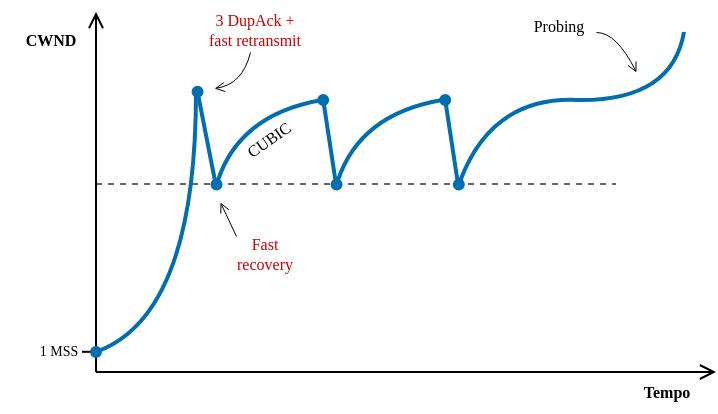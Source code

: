 <mxfile version="20.2.3" type="device"><diagram id="AzqDClET7dcJzGsHR13M" name="Page-1"><mxGraphModel dx="595" dy="307" grid="1" gridSize="10" guides="1" tooltips="1" connect="1" arrows="1" fold="1" page="1" pageScale="1" pageWidth="827" pageHeight="1169" math="0" shadow="0"><root><mxCell id="0"/><mxCell id="1" parent="0"/><mxCell id="4LlHewgeZpNHde9opoDH-48" value="" style="endArrow=none;dashed=1;html=1;strokeWidth=1;rounded=0;shadow=0;fontFamily=Bahnschrift;fontSize=8;fontColor=#000000;startSize=0;endSize=6;sourcePerimeterSpacing=0;jumpSize=6;strokeColor=#000000;opacity=60;" edge="1" parent="1"><mxGeometry width="50" height="50" relative="1" as="geometry"><mxPoint x="240" y="186" as="sourcePoint"/><mxPoint x="500" y="186" as="targetPoint"/></mxGeometry></mxCell><mxCell id="uaC6J0QnaKZKQnQRaUaz-74" value="" style="endArrow=open;html=1;rounded=0;fontFamily=Bahnschrift;fontSize=8;fontColor=#000000;startSize=14;endSize=6;strokeColor=#000000;curved=1;strokeWidth=1;endFill=0;" parent="1" edge="1"><mxGeometry width="50" height="50" relative="1" as="geometry"><mxPoint x="240" y="280" as="sourcePoint"/><mxPoint x="240" y="100" as="targetPoint"/></mxGeometry></mxCell><mxCell id="uaC6J0QnaKZKQnQRaUaz-75" value="" style="endArrow=open;html=1;rounded=0;fontFamily=Bahnschrift;fontSize=8;fontColor=#000000;startSize=14;endSize=6;strokeColor=#000000;curved=1;strokeWidth=1;endFill=0;" parent="1" edge="1"><mxGeometry width="50" height="50" relative="1" as="geometry"><mxPoint x="240" y="280" as="sourcePoint"/><mxPoint x="550" y="280" as="targetPoint"/></mxGeometry></mxCell><mxCell id="uaC6J0QnaKZKQnQRaUaz-82" value="1 MSS" style="text;html=1;align=center;verticalAlign=middle;resizable=0;points=[];autosize=1;strokeColor=none;fillColor=none;fontSize=7;fontFamily=Bahnschrift;fontColor=#000000;" parent="1" vertex="1"><mxGeometry x="201" y="260" width="40" height="20" as="geometry"/></mxCell><mxCell id="uaC6J0QnaKZKQnQRaUaz-84" value="" style="endArrow=none;html=1;rounded=0;shadow=0;fontFamily=Bahnschrift;fontSize=8;fontColor=#000000;startSize=0;endSize=6;sourcePerimeterSpacing=0;strokeColor=#000000;strokeWidth=1;jumpSize=6;" parent="1" edge="1"><mxGeometry width="50" height="50" relative="1" as="geometry"><mxPoint x="233" y="269.9" as="sourcePoint"/><mxPoint x="240" y="269.9" as="targetPoint"/></mxGeometry></mxCell><mxCell id="uaC6J0QnaKZKQnQRaUaz-85" value="CWND" style="text;html=1;align=center;verticalAlign=middle;resizable=0;points=[];autosize=1;strokeColor=none;fillColor=none;fontSize=8;fontFamily=Bahnschrift;fontColor=#000000;fontStyle=1" parent="1" vertex="1"><mxGeometry x="192" y="104" width="50" height="20" as="geometry"/></mxCell><mxCell id="uaC6J0QnaKZKQnQRaUaz-86" value="Tempo" style="text;html=1;align=center;verticalAlign=middle;resizable=0;points=[];autosize=1;strokeColor=none;fillColor=none;fontSize=8;fontFamily=Bahnschrift;fontColor=#000000;fontStyle=1" parent="1" vertex="1"><mxGeometry x="500" y="280" width="50" height="20" as="geometry"/></mxCell><mxCell id="uaC6J0QnaKZKQnQRaUaz-76" value="" style="endArrow=none;html=1;rounded=0;fontFamily=Bahnschrift;fontSize=8;fontColor=#000000;startSize=4;endSize=14;strokeColor=#006EAF;strokeWidth=2;curved=1;fillColor=#1ba1e2;startArrow=oval;startFill=1;" parent="1" edge="1"><mxGeometry width="50" height="50" relative="1" as="geometry"><mxPoint x="240" y="270" as="sourcePoint"/><mxPoint x="290" y="140" as="targetPoint"/><Array as="points"><mxPoint x="290" y="250"/></Array></mxGeometry></mxCell><mxCell id="uaC6J0QnaKZKQnQRaUaz-77" value="" style="endArrow=none;html=1;fontFamily=Bahnschrift;fontSize=8;fontColor=#000000;startSize=0;endSize=14;strokeColor=#006EAF;strokeWidth=2;fillColor=#1ba1e2;jumpSize=6;shadow=0;sourcePerimeterSpacing=0;startArrow=circle;startFill=1;curved=1;" parent="1" edge="1"><mxGeometry width="50" height="50" relative="1" as="geometry"><mxPoint x="299" y="190" as="sourcePoint"/><mxPoint x="353" y="144" as="targetPoint"/><Array as="points"><mxPoint x="312" y="151"/></Array></mxGeometry></mxCell><mxCell id="4LlHewgeZpNHde9opoDH-32" value="" style="endArrow=none;html=1;fontFamily=Bahnschrift;fontSize=6;fontColor=#CC0000;curved=1;sketch=0;endFill=0;shadow=0;endSize=4;strokeColor=default;strokeWidth=0.5;startSize=4;startArrow=open;startFill=0;" edge="1" parent="1"><mxGeometry width="50" height="50" relative="1" as="geometry"><mxPoint x="510" y="130" as="sourcePoint"/><mxPoint x="490" y="110" as="targetPoint"/><Array as="points"><mxPoint x="500" y="110"/></Array></mxGeometry></mxCell><mxCell id="4LlHewgeZpNHde9opoDH-36" value="" style="endArrow=none;html=1;fontFamily=Bahnschrift;fontSize=6;fontColor=#CC0000;sketch=0;endFill=0;shadow=0;endSize=4;strokeColor=default;strokeWidth=0.5;startSize=4;startArrow=open;startFill=0;rounded=0;" edge="1" parent="1"><mxGeometry width="50" height="50" relative="1" as="geometry"><mxPoint x="302" y="195" as="sourcePoint"/><mxPoint x="310" y="212" as="targetPoint"/><Array as="points"/></mxGeometry></mxCell><mxCell id="4LlHewgeZpNHde9opoDH-40" value="" style="endArrow=none;html=1;fontFamily=Bahnschrift;fontSize=8;fontColor=#000000;startSize=0;endSize=14;strokeColor=#006EAF;strokeWidth=2;fillColor=#1ba1e2;rounded=0;jumpSize=6;shadow=0;sourcePerimeterSpacing=0;startArrow=circle;startFill=1;" edge="1" parent="1"><mxGeometry width="50" height="50" relative="1" as="geometry"><mxPoint x="290" y="136" as="sourcePoint"/><mxPoint x="300" y="187" as="targetPoint"/></mxGeometry></mxCell><mxCell id="4LlHewgeZpNHde9opoDH-41" value="" style="endArrow=none;html=1;fontFamily=Bahnschrift;fontSize=8;fontColor=#000000;startSize=0;endSize=14;strokeColor=#006EAF;strokeWidth=2;fillColor=#1ba1e2;rounded=0;jumpSize=6;shadow=0;sourcePerimeterSpacing=0;startArrow=circle;startFill=1;" edge="1" parent="1"><mxGeometry width="50" height="50" relative="1" as="geometry"><mxPoint x="353" y="140" as="sourcePoint"/><mxPoint x="360" y="186" as="targetPoint"/></mxGeometry></mxCell><mxCell id="4LlHewgeZpNHde9opoDH-42" value="" style="endArrow=none;html=1;fontFamily=Bahnschrift;fontSize=8;fontColor=#000000;startSize=0;endSize=14;strokeColor=#006EAF;strokeWidth=2;fillColor=#1ba1e2;jumpSize=6;shadow=0;sourcePerimeterSpacing=0;startArrow=circle;startFill=1;curved=1;" edge="1" parent="1"><mxGeometry width="50" height="50" relative="1" as="geometry"><mxPoint x="359" y="190" as="sourcePoint"/><mxPoint x="413" y="144" as="targetPoint"/><Array as="points"><mxPoint x="372" y="151"/></Array></mxGeometry></mxCell><mxCell id="4LlHewgeZpNHde9opoDH-44" value="" style="endArrow=none;html=1;fontFamily=Bahnschrift;fontSize=8;fontColor=#000000;startSize=0;endSize=14;strokeColor=#006EAF;strokeWidth=2;fillColor=#1ba1e2;rounded=0;jumpSize=6;shadow=0;sourcePerimeterSpacing=0;startArrow=circle;startFill=1;" edge="1" parent="1"><mxGeometry width="50" height="50" relative="1" as="geometry"><mxPoint x="414" y="140" as="sourcePoint"/><mxPoint x="421" y="186" as="targetPoint"/></mxGeometry></mxCell><mxCell id="4LlHewgeZpNHde9opoDH-45" value="" style="endArrow=none;html=1;fontFamily=Bahnschrift;fontSize=8;fontColor=#000000;startSize=0;endSize=14;strokeColor=#006EAF;strokeWidth=2;fillColor=#1ba1e2;jumpSize=6;shadow=0;sourcePerimeterSpacing=0;startArrow=circle;startFill=1;curved=1;" edge="1" parent="1"><mxGeometry width="50" height="50" relative="1" as="geometry"><mxPoint x="420" y="190" as="sourcePoint"/><mxPoint x="481" y="144" as="targetPoint"/><Array as="points"><mxPoint x="438" y="142"/></Array></mxGeometry></mxCell><mxCell id="4LlHewgeZpNHde9opoDH-47" value="" style="endArrow=none;html=1;fontFamily=Bahnschrift;fontSize=8;fontColor=#000000;startSize=0;endSize=14;strokeColor=#006EAF;strokeWidth=2;fillColor=#1ba1e2;jumpSize=6;shadow=0;sourcePerimeterSpacing=0;startArrow=none;startFill=0;curved=1;" edge="1" parent="1"><mxGeometry width="50" height="50" relative="1" as="geometry"><mxPoint x="534" y="110" as="sourcePoint"/><mxPoint x="480.0" y="144" as="targetPoint"/><Array as="points"><mxPoint x="528" y="145"/></Array></mxGeometry></mxCell><mxCell id="4LlHewgeZpNHde9opoDH-49" value="Probing" style="text;html=1;align=center;verticalAlign=middle;resizable=0;points=[];autosize=1;strokeColor=none;fillColor=none;fontSize=8;fontFamily=Bahnschrift;fontColor=#000000;" vertex="1" parent="1"><mxGeometry x="446" y="97" width="50" height="20" as="geometry"/></mxCell><mxCell id="4LlHewgeZpNHde9opoDH-50" value="&lt;div&gt;Fast&lt;/div&gt;&lt;div&gt;recovery&lt;/div&gt;" style="text;html=1;align=center;verticalAlign=middle;resizable=0;points=[];autosize=1;strokeColor=none;fillColor=none;fontSize=8;fontColor=#CC0000;fontFamily=Bahnschrift;" vertex="1" parent="1"><mxGeometry x="299" y="206" width="50" height="30" as="geometry"/></mxCell><mxCell id="4LlHewgeZpNHde9opoDH-51" value="&lt;div&gt;3 DupAck +&lt;/div&gt;&lt;div&gt;fast retransmit&lt;br&gt;&lt;/div&gt;" style="text;html=1;align=center;verticalAlign=middle;resizable=0;points=[];autosize=1;strokeColor=none;fillColor=none;fontSize=8;fontColor=#CC0000;fontFamily=Bahnschrift;rotation=0;" vertex="1" parent="1"><mxGeometry x="279" y="94" width="80" height="30" as="geometry"/></mxCell><mxCell id="4LlHewgeZpNHde9opoDH-52" value="" style="endArrow=none;html=1;fontFamily=Bahnschrift;fontSize=6;fontColor=#CC0000;curved=1;sketch=0;endFill=0;shadow=0;endSize=4;strokeColor=default;strokeWidth=0.5;startSize=4;startArrow=open;startFill=0;" edge="1" parent="1"><mxGeometry width="50" height="50" relative="1" as="geometry"><mxPoint x="299" y="138" as="sourcePoint"/><mxPoint x="317" y="120" as="targetPoint"/><Array as="points"><mxPoint x="313" y="136"/></Array></mxGeometry></mxCell><mxCell id="4LlHewgeZpNHde9opoDH-53" value="&lt;div&gt;CUBIC&lt;/div&gt;" style="text;html=1;align=center;verticalAlign=middle;resizable=0;points=[];autosize=1;strokeColor=none;fillColor=none;fontSize=8;fontFamily=Bahnschrift;fontColor=#000000;rotation=-35;" vertex="1" parent="1"><mxGeometry x="301" y="154" width="50" height="20" as="geometry"/></mxCell></root></mxGraphModel></diagram></mxfile>